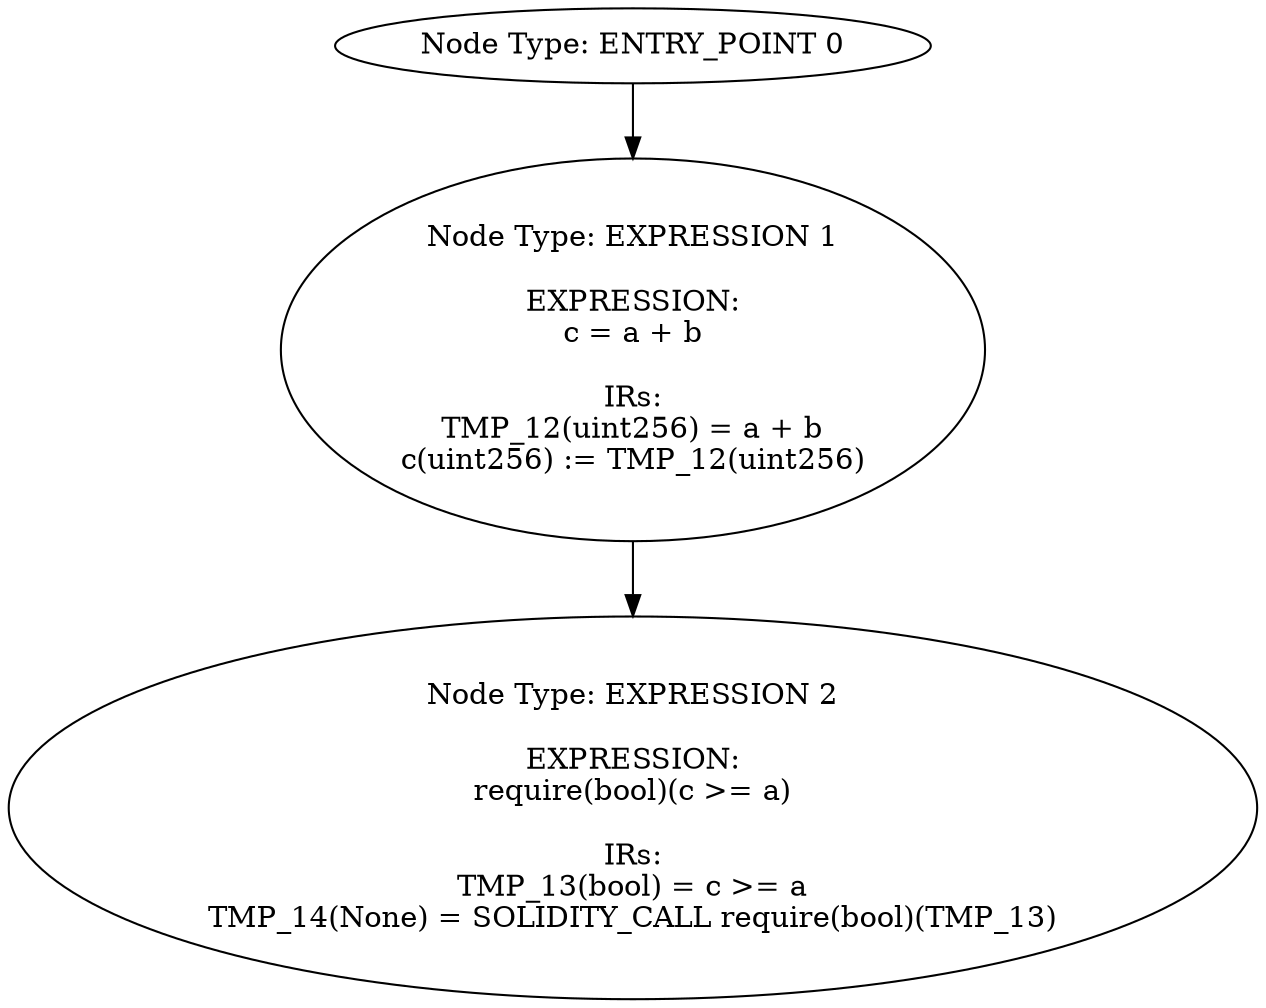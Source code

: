 digraph{
0[label="Node Type: ENTRY_POINT 0
"];
0->1;
1[label="Node Type: EXPRESSION 1

EXPRESSION:
c = a + b

IRs:
TMP_12(uint256) = a + b
c(uint256) := TMP_12(uint256)"];
1->2;
2[label="Node Type: EXPRESSION 2

EXPRESSION:
require(bool)(c >= a)

IRs:
TMP_13(bool) = c >= a
TMP_14(None) = SOLIDITY_CALL require(bool)(TMP_13)"];
}

